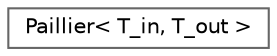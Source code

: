 digraph "Graphical Class Hierarchy"
{
 // LATEX_PDF_SIZE
  bgcolor="transparent";
  edge [fontname=Helvetica,fontsize=10,labelfontname=Helvetica,labelfontsize=10];
  node [fontname=Helvetica,fontsize=10,shape=box,height=0.2,width=0.4];
  rankdir="LR";
  Node0 [id="Node000000",label="Paillier\< T_in, T_out \>",height=0.2,width=0.4,color="grey40", fillcolor="white", style="filled",URL="$class_paillier.html",tooltip=" "];
}
